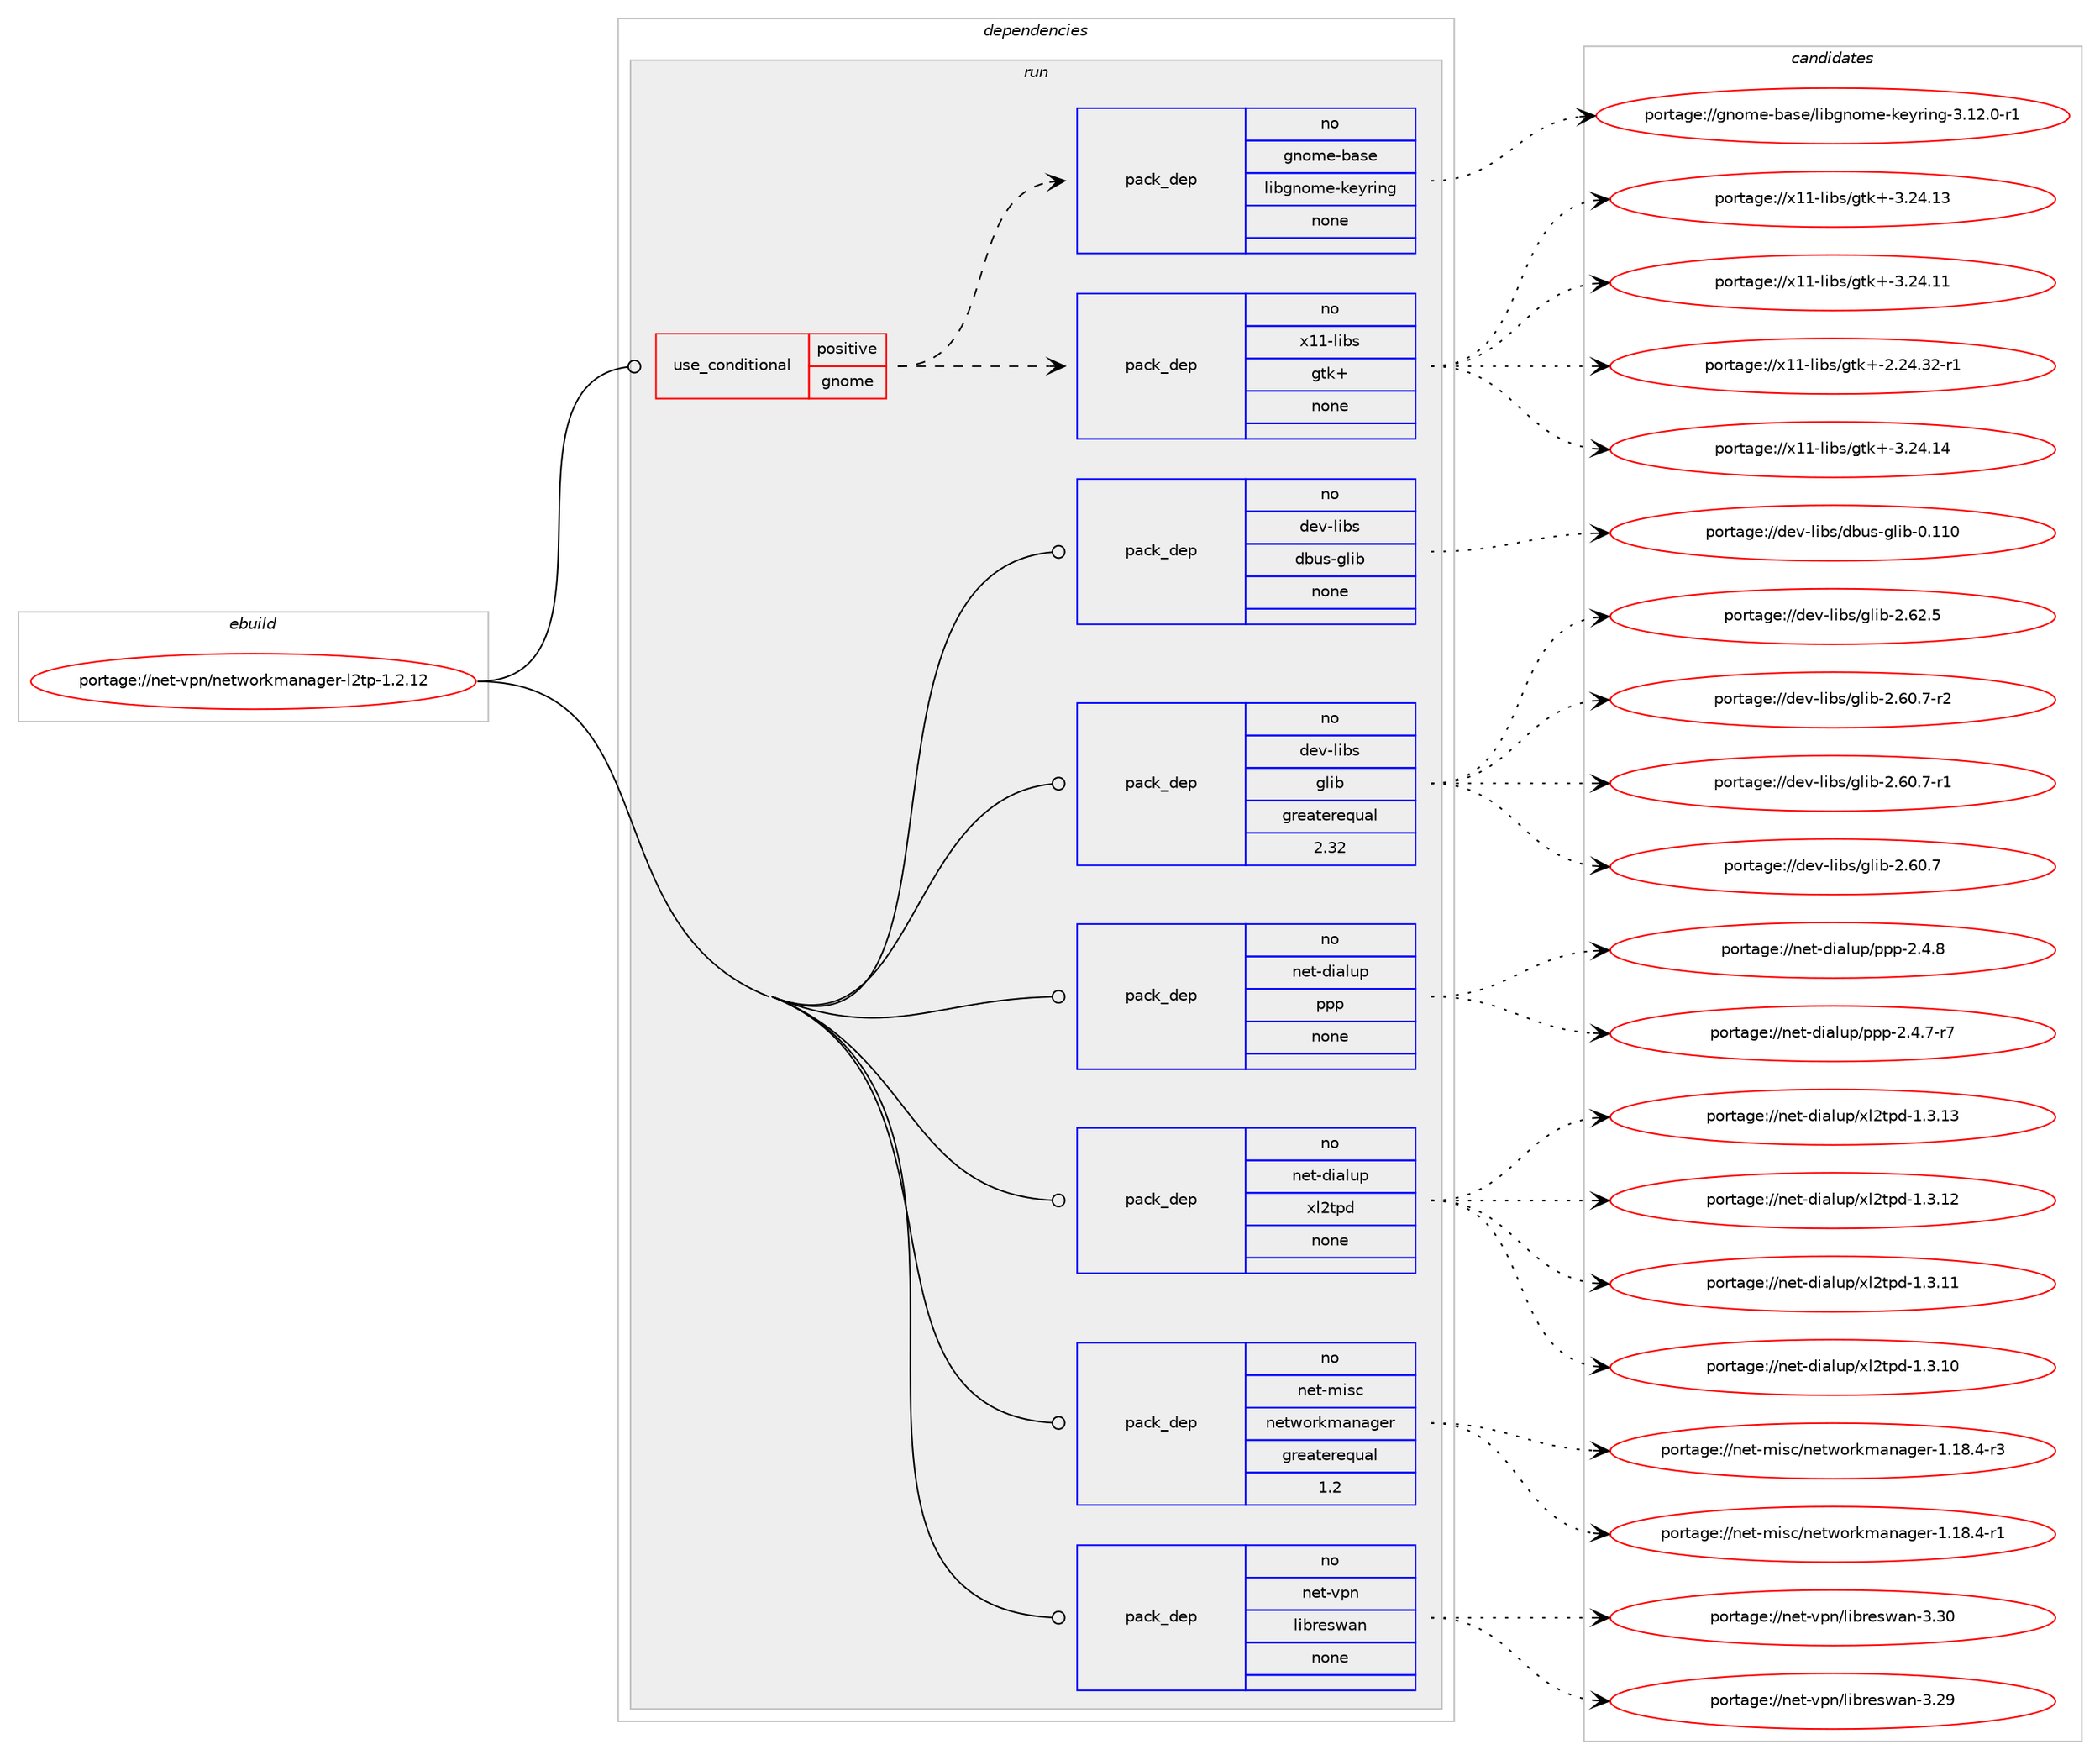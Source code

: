 digraph prolog {

# *************
# Graph options
# *************

newrank=true;
concentrate=true;
compound=true;
graph [rankdir=LR,fontname=Helvetica,fontsize=10,ranksep=1.5];#, ranksep=2.5, nodesep=0.2];
edge  [arrowhead=vee];
node  [fontname=Helvetica,fontsize=10];

# **********
# The ebuild
# **********

subgraph cluster_leftcol {
color=gray;
rank=same;
label=<<i>ebuild</i>>;
id [label="portage://net-vpn/networkmanager-l2tp-1.2.12", color=red, width=4, href="../net-vpn/networkmanager-l2tp-1.2.12.svg"];
}

# ****************
# The dependencies
# ****************

subgraph cluster_midcol {
color=gray;
label=<<i>dependencies</i>>;
subgraph cluster_compile {
fillcolor="#eeeeee";
style=filled;
label=<<i>compile</i>>;
}
subgraph cluster_compileandrun {
fillcolor="#eeeeee";
style=filled;
label=<<i>compile and run</i>>;
}
subgraph cluster_run {
fillcolor="#eeeeee";
style=filled;
label=<<i>run</i>>;
subgraph cond12970 {
dependency66249 [label=<<TABLE BORDER="0" CELLBORDER="1" CELLSPACING="0" CELLPADDING="4"><TR><TD ROWSPAN="3" CELLPADDING="10">use_conditional</TD></TR><TR><TD>positive</TD></TR><TR><TD>gnome</TD></TR></TABLE>>, shape=none, color=red];
subgraph pack51956 {
dependency66250 [label=<<TABLE BORDER="0" CELLBORDER="1" CELLSPACING="0" CELLPADDING="4" WIDTH="220"><TR><TD ROWSPAN="6" CELLPADDING="30">pack_dep</TD></TR><TR><TD WIDTH="110">no</TD></TR><TR><TD>x11-libs</TD></TR><TR><TD>gtk+</TD></TR><TR><TD>none</TD></TR><TR><TD></TD></TR></TABLE>>, shape=none, color=blue];
}
dependency66249:e -> dependency66250:w [weight=20,style="dashed",arrowhead="vee"];
subgraph pack51957 {
dependency66251 [label=<<TABLE BORDER="0" CELLBORDER="1" CELLSPACING="0" CELLPADDING="4" WIDTH="220"><TR><TD ROWSPAN="6" CELLPADDING="30">pack_dep</TD></TR><TR><TD WIDTH="110">no</TD></TR><TR><TD>gnome-base</TD></TR><TR><TD>libgnome-keyring</TD></TR><TR><TD>none</TD></TR><TR><TD></TD></TR></TABLE>>, shape=none, color=blue];
}
dependency66249:e -> dependency66251:w [weight=20,style="dashed",arrowhead="vee"];
}
id:e -> dependency66249:w [weight=20,style="solid",arrowhead="odot"];
subgraph pack51958 {
dependency66252 [label=<<TABLE BORDER="0" CELLBORDER="1" CELLSPACING="0" CELLPADDING="4" WIDTH="220"><TR><TD ROWSPAN="6" CELLPADDING="30">pack_dep</TD></TR><TR><TD WIDTH="110">no</TD></TR><TR><TD>dev-libs</TD></TR><TR><TD>dbus-glib</TD></TR><TR><TD>none</TD></TR><TR><TD></TD></TR></TABLE>>, shape=none, color=blue];
}
id:e -> dependency66252:w [weight=20,style="solid",arrowhead="odot"];
subgraph pack51959 {
dependency66253 [label=<<TABLE BORDER="0" CELLBORDER="1" CELLSPACING="0" CELLPADDING="4" WIDTH="220"><TR><TD ROWSPAN="6" CELLPADDING="30">pack_dep</TD></TR><TR><TD WIDTH="110">no</TD></TR><TR><TD>dev-libs</TD></TR><TR><TD>glib</TD></TR><TR><TD>greaterequal</TD></TR><TR><TD>2.32</TD></TR></TABLE>>, shape=none, color=blue];
}
id:e -> dependency66253:w [weight=20,style="solid",arrowhead="odot"];
subgraph pack51960 {
dependency66254 [label=<<TABLE BORDER="0" CELLBORDER="1" CELLSPACING="0" CELLPADDING="4" WIDTH="220"><TR><TD ROWSPAN="6" CELLPADDING="30">pack_dep</TD></TR><TR><TD WIDTH="110">no</TD></TR><TR><TD>net-dialup</TD></TR><TR><TD>ppp</TD></TR><TR><TD>none</TD></TR><TR><TD></TD></TR></TABLE>>, shape=none, color=blue];
}
id:e -> dependency66254:w [weight=20,style="solid",arrowhead="odot"];
subgraph pack51961 {
dependency66255 [label=<<TABLE BORDER="0" CELLBORDER="1" CELLSPACING="0" CELLPADDING="4" WIDTH="220"><TR><TD ROWSPAN="6" CELLPADDING="30">pack_dep</TD></TR><TR><TD WIDTH="110">no</TD></TR><TR><TD>net-dialup</TD></TR><TR><TD>xl2tpd</TD></TR><TR><TD>none</TD></TR><TR><TD></TD></TR></TABLE>>, shape=none, color=blue];
}
id:e -> dependency66255:w [weight=20,style="solid",arrowhead="odot"];
subgraph pack51962 {
dependency66256 [label=<<TABLE BORDER="0" CELLBORDER="1" CELLSPACING="0" CELLPADDING="4" WIDTH="220"><TR><TD ROWSPAN="6" CELLPADDING="30">pack_dep</TD></TR><TR><TD WIDTH="110">no</TD></TR><TR><TD>net-misc</TD></TR><TR><TD>networkmanager</TD></TR><TR><TD>greaterequal</TD></TR><TR><TD>1.2</TD></TR></TABLE>>, shape=none, color=blue];
}
id:e -> dependency66256:w [weight=20,style="solid",arrowhead="odot"];
subgraph pack51963 {
dependency66257 [label=<<TABLE BORDER="0" CELLBORDER="1" CELLSPACING="0" CELLPADDING="4" WIDTH="220"><TR><TD ROWSPAN="6" CELLPADDING="30">pack_dep</TD></TR><TR><TD WIDTH="110">no</TD></TR><TR><TD>net-vpn</TD></TR><TR><TD>libreswan</TD></TR><TR><TD>none</TD></TR><TR><TD></TD></TR></TABLE>>, shape=none, color=blue];
}
id:e -> dependency66257:w [weight=20,style="solid",arrowhead="odot"];
}
}

# **************
# The candidates
# **************

subgraph cluster_choices {
rank=same;
color=gray;
label=<<i>candidates</i>>;

subgraph choice51956 {
color=black;
nodesep=1;
choice1204949451081059811547103116107434551465052464952 [label="portage://x11-libs/gtk+-3.24.14", color=red, width=4,href="../x11-libs/gtk+-3.24.14.svg"];
choice1204949451081059811547103116107434551465052464951 [label="portage://x11-libs/gtk+-3.24.13", color=red, width=4,href="../x11-libs/gtk+-3.24.13.svg"];
choice1204949451081059811547103116107434551465052464949 [label="portage://x11-libs/gtk+-3.24.11", color=red, width=4,href="../x11-libs/gtk+-3.24.11.svg"];
choice12049494510810598115471031161074345504650524651504511449 [label="portage://x11-libs/gtk+-2.24.32-r1", color=red, width=4,href="../x11-libs/gtk+-2.24.32-r1.svg"];
dependency66250:e -> choice1204949451081059811547103116107434551465052464952:w [style=dotted,weight="100"];
dependency66250:e -> choice1204949451081059811547103116107434551465052464951:w [style=dotted,weight="100"];
dependency66250:e -> choice1204949451081059811547103116107434551465052464949:w [style=dotted,weight="100"];
dependency66250:e -> choice12049494510810598115471031161074345504650524651504511449:w [style=dotted,weight="100"];
}
subgraph choice51957 {
color=black;
nodesep=1;
choice103110111109101459897115101471081059810311011110910145107101121114105110103455146495046484511449 [label="portage://gnome-base/libgnome-keyring-3.12.0-r1", color=red, width=4,href="../gnome-base/libgnome-keyring-3.12.0-r1.svg"];
dependency66251:e -> choice103110111109101459897115101471081059810311011110910145107101121114105110103455146495046484511449:w [style=dotted,weight="100"];
}
subgraph choice51958 {
color=black;
nodesep=1;
choice100101118451081059811547100981171154510310810598454846494948 [label="portage://dev-libs/dbus-glib-0.110", color=red, width=4,href="../dev-libs/dbus-glib-0.110.svg"];
dependency66252:e -> choice100101118451081059811547100981171154510310810598454846494948:w [style=dotted,weight="100"];
}
subgraph choice51959 {
color=black;
nodesep=1;
choice1001011184510810598115471031081059845504654504653 [label="portage://dev-libs/glib-2.62.5", color=red, width=4,href="../dev-libs/glib-2.62.5.svg"];
choice10010111845108105981154710310810598455046544846554511450 [label="portage://dev-libs/glib-2.60.7-r2", color=red, width=4,href="../dev-libs/glib-2.60.7-r2.svg"];
choice10010111845108105981154710310810598455046544846554511449 [label="portage://dev-libs/glib-2.60.7-r1", color=red, width=4,href="../dev-libs/glib-2.60.7-r1.svg"];
choice1001011184510810598115471031081059845504654484655 [label="portage://dev-libs/glib-2.60.7", color=red, width=4,href="../dev-libs/glib-2.60.7.svg"];
dependency66253:e -> choice1001011184510810598115471031081059845504654504653:w [style=dotted,weight="100"];
dependency66253:e -> choice10010111845108105981154710310810598455046544846554511450:w [style=dotted,weight="100"];
dependency66253:e -> choice10010111845108105981154710310810598455046544846554511449:w [style=dotted,weight="100"];
dependency66253:e -> choice1001011184510810598115471031081059845504654484655:w [style=dotted,weight="100"];
}
subgraph choice51960 {
color=black;
nodesep=1;
choice110101116451001059710811711247112112112455046524656 [label="portage://net-dialup/ppp-2.4.8", color=red, width=4,href="../net-dialup/ppp-2.4.8.svg"];
choice1101011164510010597108117112471121121124550465246554511455 [label="portage://net-dialup/ppp-2.4.7-r7", color=red, width=4,href="../net-dialup/ppp-2.4.7-r7.svg"];
dependency66254:e -> choice110101116451001059710811711247112112112455046524656:w [style=dotted,weight="100"];
dependency66254:e -> choice1101011164510010597108117112471121121124550465246554511455:w [style=dotted,weight="100"];
}
subgraph choice51961 {
color=black;
nodesep=1;
choice1101011164510010597108117112471201085011611210045494651464951 [label="portage://net-dialup/xl2tpd-1.3.13", color=red, width=4,href="../net-dialup/xl2tpd-1.3.13.svg"];
choice1101011164510010597108117112471201085011611210045494651464950 [label="portage://net-dialup/xl2tpd-1.3.12", color=red, width=4,href="../net-dialup/xl2tpd-1.3.12.svg"];
choice1101011164510010597108117112471201085011611210045494651464949 [label="portage://net-dialup/xl2tpd-1.3.11", color=red, width=4,href="../net-dialup/xl2tpd-1.3.11.svg"];
choice1101011164510010597108117112471201085011611210045494651464948 [label="portage://net-dialup/xl2tpd-1.3.10", color=red, width=4,href="../net-dialup/xl2tpd-1.3.10.svg"];
dependency66255:e -> choice1101011164510010597108117112471201085011611210045494651464951:w [style=dotted,weight="100"];
dependency66255:e -> choice1101011164510010597108117112471201085011611210045494651464950:w [style=dotted,weight="100"];
dependency66255:e -> choice1101011164510010597108117112471201085011611210045494651464949:w [style=dotted,weight="100"];
dependency66255:e -> choice1101011164510010597108117112471201085011611210045494651464948:w [style=dotted,weight="100"];
}
subgraph choice51962 {
color=black;
nodesep=1;
choice1101011164510910511599471101011161191111141071099711097103101114454946495646524511451 [label="portage://net-misc/networkmanager-1.18.4-r3", color=red, width=4,href="../net-misc/networkmanager-1.18.4-r3.svg"];
choice1101011164510910511599471101011161191111141071099711097103101114454946495646524511449 [label="portage://net-misc/networkmanager-1.18.4-r1", color=red, width=4,href="../net-misc/networkmanager-1.18.4-r1.svg"];
dependency66256:e -> choice1101011164510910511599471101011161191111141071099711097103101114454946495646524511451:w [style=dotted,weight="100"];
dependency66256:e -> choice1101011164510910511599471101011161191111141071099711097103101114454946495646524511449:w [style=dotted,weight="100"];
}
subgraph choice51963 {
color=black;
nodesep=1;
choice110101116451181121104710810598114101115119971104551465148 [label="portage://net-vpn/libreswan-3.30", color=red, width=4,href="../net-vpn/libreswan-3.30.svg"];
choice110101116451181121104710810598114101115119971104551465057 [label="portage://net-vpn/libreswan-3.29", color=red, width=4,href="../net-vpn/libreswan-3.29.svg"];
dependency66257:e -> choice110101116451181121104710810598114101115119971104551465148:w [style=dotted,weight="100"];
dependency66257:e -> choice110101116451181121104710810598114101115119971104551465057:w [style=dotted,weight="100"];
}
}

}
